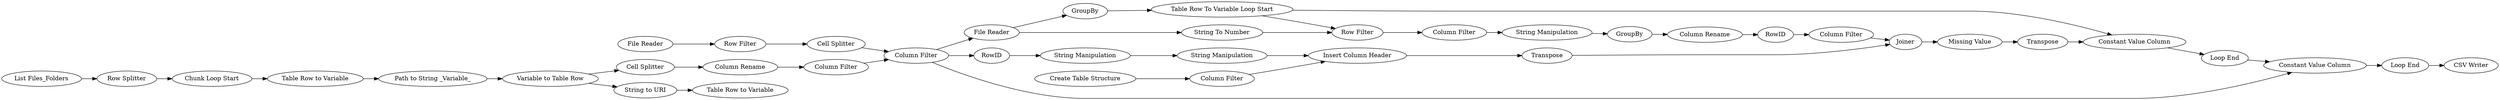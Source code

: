 digraph {
	13 -> 15
	31 -> 34
	7 -> 8
	14 -> 17
	12 -> 14
	20 -> 9
	25 -> 36
	9 -> 30
	40 -> 41
	38 -> 40
	27 -> 28
	34 -> 38
	18 -> 19
	30 -> 33
	41 -> 39
	39 -> 42
	26 -> 27
	17 -> 18
	11 -> 12
	45 -> 35
	33 -> 48
	9 -> 51
	47 -> 50
	4 -> 20
	8 -> 49
	49 -> 11
	51 -> 31
	14 -> 13
	36 -> 37
	29 -> 25
	48 -> 43
	20 -> 26
	50 -> 52
	24 -> 29
	3 -> 4
	37 -> 45
	20 -> 47
	19 -> 20
	28 -> 25
	43 -> 47
	35 -> 48
	2 -> 3
	42 -> 37
	33 -> 31
	27 [label="String Manipulation"]
	7 [label="List Files_Folders"]
	9 [label="File Reader"]
	45 [label="Missing Value"]
	52 [label="CSV Writer"]
	18 [label="Column Rename"]
	26 [label=RowID]
	8 [label="Row Splitter"]
	17 [label="Cell Splitter"]
	3 [label="Row Filter"]
	19 [label="Column Filter"]
	24 [label="Create Table Structure"]
	49 [label="Chunk Loop Start"]
	41 [label="Column Rename"]
	31 [label="Row Filter"]
	51 [label="String To Number"]
	15 [label="Table Row to Variable"]
	25 [label="Insert Column Header"]
	12 [label="Path to String _Variable_"]
	48 [label="Constant Value Column"]
	50 [label="Loop End"]
	42 [label="Column Filter"]
	28 [label="String Manipulation"]
	11 [label="Table Row to Variable"]
	4 [label="Cell Splitter"]
	47 [label="Constant Value Column"]
	14 [label="Variable to Table Row"]
	38 [label="String Manipulation"]
	13 [label="String to URI"]
	20 [label="Column Filter"]
	35 [label=Transpose]
	34 [label="Column Filter"]
	43 [label="Loop End"]
	29 [label="Column Filter"]
	36 [label=Transpose]
	40 [label=GroupBy]
	39 [label=RowID]
	33 [label="Table Row To Variable Loop Start"]
	30 [label=GroupBy]
	2 [label="File Reader"]
	37 [label=Joiner]
	rankdir=LR
}
